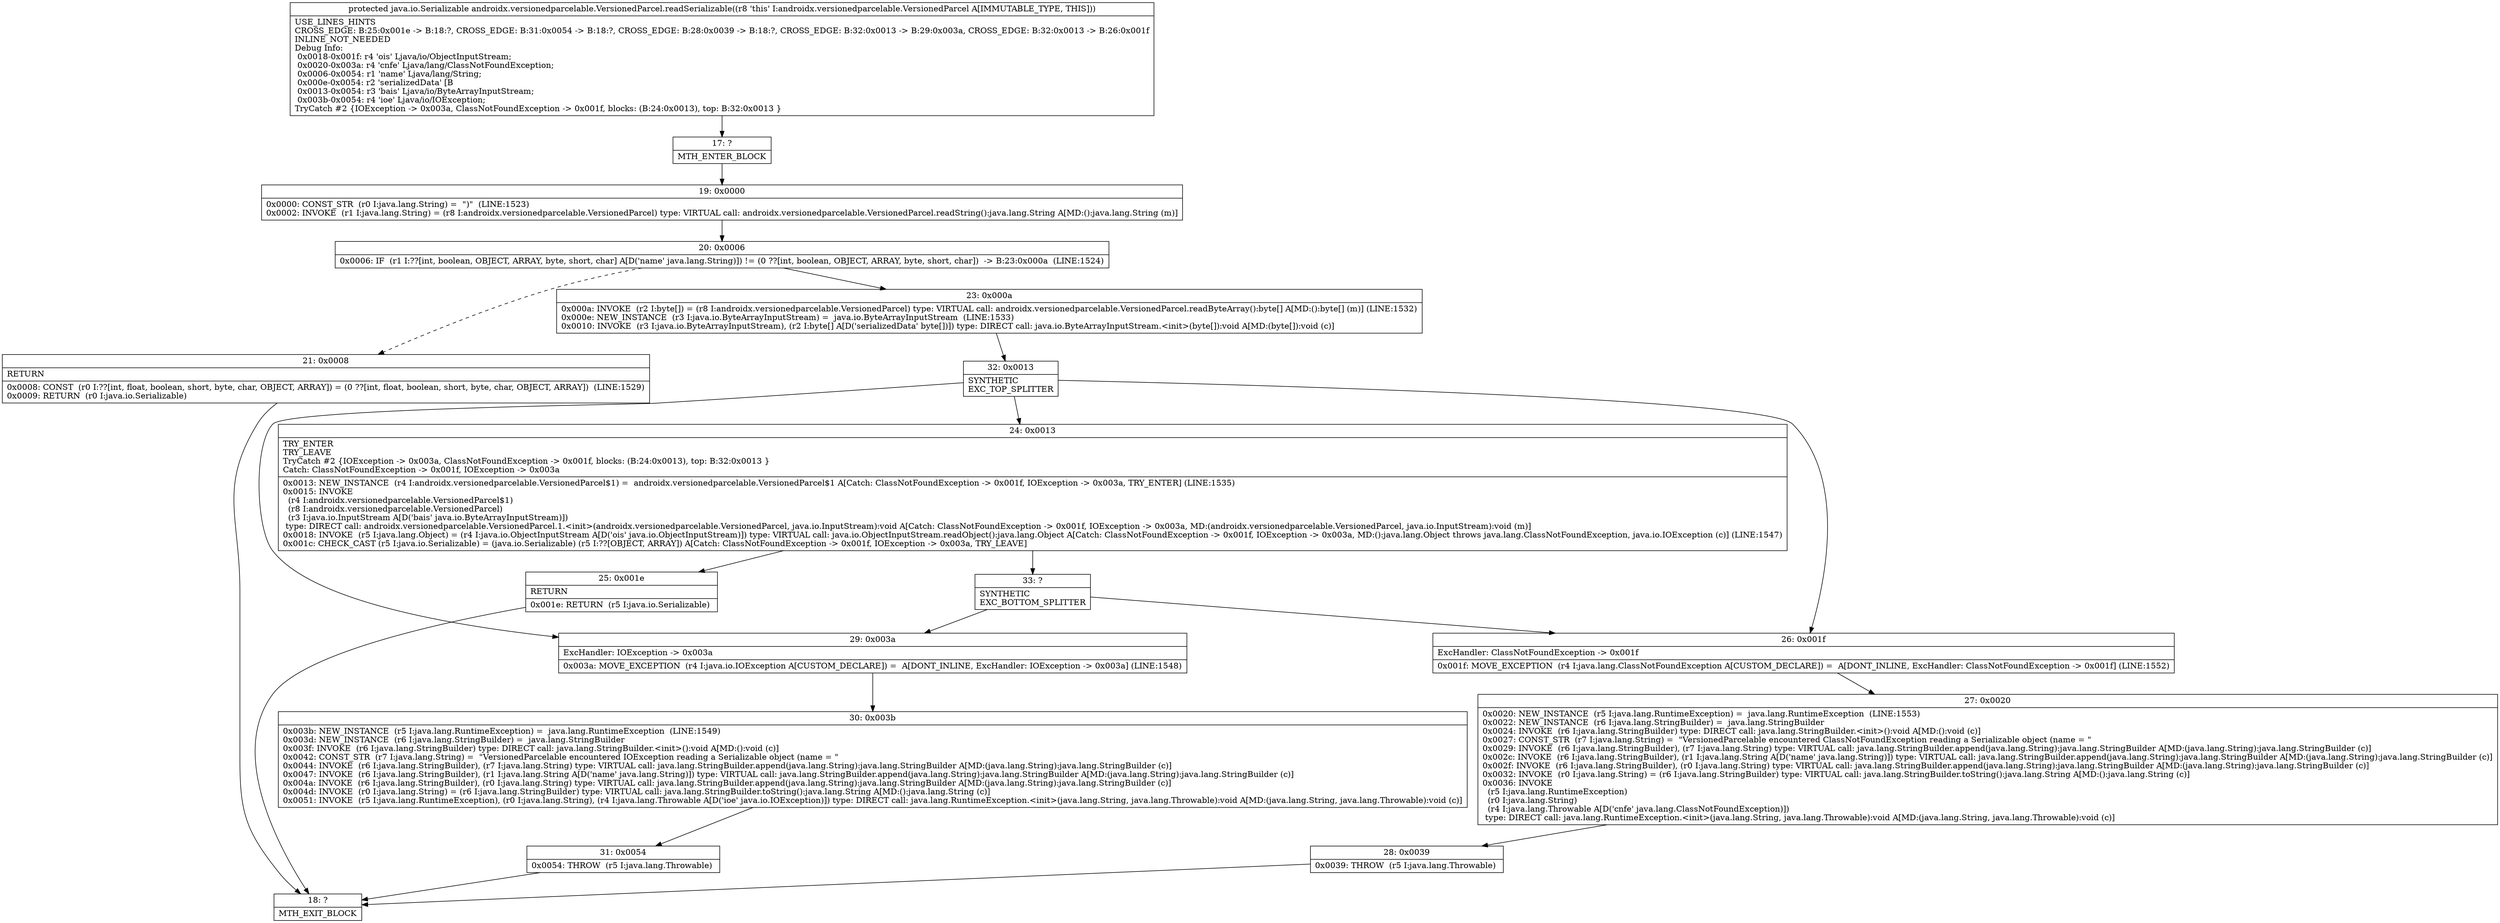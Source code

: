 digraph "CFG forandroidx.versionedparcelable.VersionedParcel.readSerializable()Ljava\/io\/Serializable;" {
Node_17 [shape=record,label="{17\:\ ?|MTH_ENTER_BLOCK\l}"];
Node_19 [shape=record,label="{19\:\ 0x0000|0x0000: CONST_STR  (r0 I:java.lang.String) =  \")\"  (LINE:1523)\l0x0002: INVOKE  (r1 I:java.lang.String) = (r8 I:androidx.versionedparcelable.VersionedParcel) type: VIRTUAL call: androidx.versionedparcelable.VersionedParcel.readString():java.lang.String A[MD:():java.lang.String (m)]\l}"];
Node_20 [shape=record,label="{20\:\ 0x0006|0x0006: IF  (r1 I:??[int, boolean, OBJECT, ARRAY, byte, short, char] A[D('name' java.lang.String)]) != (0 ??[int, boolean, OBJECT, ARRAY, byte, short, char])  \-\> B:23:0x000a  (LINE:1524)\l}"];
Node_21 [shape=record,label="{21\:\ 0x0008|RETURN\l|0x0008: CONST  (r0 I:??[int, float, boolean, short, byte, char, OBJECT, ARRAY]) = (0 ??[int, float, boolean, short, byte, char, OBJECT, ARRAY])  (LINE:1529)\l0x0009: RETURN  (r0 I:java.io.Serializable) \l}"];
Node_18 [shape=record,label="{18\:\ ?|MTH_EXIT_BLOCK\l}"];
Node_23 [shape=record,label="{23\:\ 0x000a|0x000a: INVOKE  (r2 I:byte[]) = (r8 I:androidx.versionedparcelable.VersionedParcel) type: VIRTUAL call: androidx.versionedparcelable.VersionedParcel.readByteArray():byte[] A[MD:():byte[] (m)] (LINE:1532)\l0x000e: NEW_INSTANCE  (r3 I:java.io.ByteArrayInputStream) =  java.io.ByteArrayInputStream  (LINE:1533)\l0x0010: INVOKE  (r3 I:java.io.ByteArrayInputStream), (r2 I:byte[] A[D('serializedData' byte[])]) type: DIRECT call: java.io.ByteArrayInputStream.\<init\>(byte[]):void A[MD:(byte[]):void (c)]\l}"];
Node_32 [shape=record,label="{32\:\ 0x0013|SYNTHETIC\lEXC_TOP_SPLITTER\l}"];
Node_24 [shape=record,label="{24\:\ 0x0013|TRY_ENTER\lTRY_LEAVE\lTryCatch #2 \{IOException \-\> 0x003a, ClassNotFoundException \-\> 0x001f, blocks: (B:24:0x0013), top: B:32:0x0013 \}\lCatch: ClassNotFoundException \-\> 0x001f, IOException \-\> 0x003a\l|0x0013: NEW_INSTANCE  (r4 I:androidx.versionedparcelable.VersionedParcel$1) =  androidx.versionedparcelable.VersionedParcel$1 A[Catch: ClassNotFoundException \-\> 0x001f, IOException \-\> 0x003a, TRY_ENTER] (LINE:1535)\l0x0015: INVOKE  \l  (r4 I:androidx.versionedparcelable.VersionedParcel$1)\l  (r8 I:androidx.versionedparcelable.VersionedParcel)\l  (r3 I:java.io.InputStream A[D('bais' java.io.ByteArrayInputStream)])\l type: DIRECT call: androidx.versionedparcelable.VersionedParcel.1.\<init\>(androidx.versionedparcelable.VersionedParcel, java.io.InputStream):void A[Catch: ClassNotFoundException \-\> 0x001f, IOException \-\> 0x003a, MD:(androidx.versionedparcelable.VersionedParcel, java.io.InputStream):void (m)]\l0x0018: INVOKE  (r5 I:java.lang.Object) = (r4 I:java.io.ObjectInputStream A[D('ois' java.io.ObjectInputStream)]) type: VIRTUAL call: java.io.ObjectInputStream.readObject():java.lang.Object A[Catch: ClassNotFoundException \-\> 0x001f, IOException \-\> 0x003a, MD:():java.lang.Object throws java.lang.ClassNotFoundException, java.io.IOException (c)] (LINE:1547)\l0x001c: CHECK_CAST (r5 I:java.io.Serializable) = (java.io.Serializable) (r5 I:??[OBJECT, ARRAY]) A[Catch: ClassNotFoundException \-\> 0x001f, IOException \-\> 0x003a, TRY_LEAVE]\l}"];
Node_25 [shape=record,label="{25\:\ 0x001e|RETURN\l|0x001e: RETURN  (r5 I:java.io.Serializable) \l}"];
Node_33 [shape=record,label="{33\:\ ?|SYNTHETIC\lEXC_BOTTOM_SPLITTER\l}"];
Node_29 [shape=record,label="{29\:\ 0x003a|ExcHandler: IOException \-\> 0x003a\l|0x003a: MOVE_EXCEPTION  (r4 I:java.io.IOException A[CUSTOM_DECLARE]) =  A[DONT_INLINE, ExcHandler: IOException \-\> 0x003a] (LINE:1548)\l}"];
Node_30 [shape=record,label="{30\:\ 0x003b|0x003b: NEW_INSTANCE  (r5 I:java.lang.RuntimeException) =  java.lang.RuntimeException  (LINE:1549)\l0x003d: NEW_INSTANCE  (r6 I:java.lang.StringBuilder) =  java.lang.StringBuilder \l0x003f: INVOKE  (r6 I:java.lang.StringBuilder) type: DIRECT call: java.lang.StringBuilder.\<init\>():void A[MD:():void (c)]\l0x0042: CONST_STR  (r7 I:java.lang.String) =  \"VersionedParcelable encountered IOException reading a Serializable object (name = \" \l0x0044: INVOKE  (r6 I:java.lang.StringBuilder), (r7 I:java.lang.String) type: VIRTUAL call: java.lang.StringBuilder.append(java.lang.String):java.lang.StringBuilder A[MD:(java.lang.String):java.lang.StringBuilder (c)]\l0x0047: INVOKE  (r6 I:java.lang.StringBuilder), (r1 I:java.lang.String A[D('name' java.lang.String)]) type: VIRTUAL call: java.lang.StringBuilder.append(java.lang.String):java.lang.StringBuilder A[MD:(java.lang.String):java.lang.StringBuilder (c)]\l0x004a: INVOKE  (r6 I:java.lang.StringBuilder), (r0 I:java.lang.String) type: VIRTUAL call: java.lang.StringBuilder.append(java.lang.String):java.lang.StringBuilder A[MD:(java.lang.String):java.lang.StringBuilder (c)]\l0x004d: INVOKE  (r0 I:java.lang.String) = (r6 I:java.lang.StringBuilder) type: VIRTUAL call: java.lang.StringBuilder.toString():java.lang.String A[MD:():java.lang.String (c)]\l0x0051: INVOKE  (r5 I:java.lang.RuntimeException), (r0 I:java.lang.String), (r4 I:java.lang.Throwable A[D('ioe' java.io.IOException)]) type: DIRECT call: java.lang.RuntimeException.\<init\>(java.lang.String, java.lang.Throwable):void A[MD:(java.lang.String, java.lang.Throwable):void (c)]\l}"];
Node_31 [shape=record,label="{31\:\ 0x0054|0x0054: THROW  (r5 I:java.lang.Throwable) \l}"];
Node_26 [shape=record,label="{26\:\ 0x001f|ExcHandler: ClassNotFoundException \-\> 0x001f\l|0x001f: MOVE_EXCEPTION  (r4 I:java.lang.ClassNotFoundException A[CUSTOM_DECLARE]) =  A[DONT_INLINE, ExcHandler: ClassNotFoundException \-\> 0x001f] (LINE:1552)\l}"];
Node_27 [shape=record,label="{27\:\ 0x0020|0x0020: NEW_INSTANCE  (r5 I:java.lang.RuntimeException) =  java.lang.RuntimeException  (LINE:1553)\l0x0022: NEW_INSTANCE  (r6 I:java.lang.StringBuilder) =  java.lang.StringBuilder \l0x0024: INVOKE  (r6 I:java.lang.StringBuilder) type: DIRECT call: java.lang.StringBuilder.\<init\>():void A[MD:():void (c)]\l0x0027: CONST_STR  (r7 I:java.lang.String) =  \"VersionedParcelable encountered ClassNotFoundException reading a Serializable object (name = \" \l0x0029: INVOKE  (r6 I:java.lang.StringBuilder), (r7 I:java.lang.String) type: VIRTUAL call: java.lang.StringBuilder.append(java.lang.String):java.lang.StringBuilder A[MD:(java.lang.String):java.lang.StringBuilder (c)]\l0x002c: INVOKE  (r6 I:java.lang.StringBuilder), (r1 I:java.lang.String A[D('name' java.lang.String)]) type: VIRTUAL call: java.lang.StringBuilder.append(java.lang.String):java.lang.StringBuilder A[MD:(java.lang.String):java.lang.StringBuilder (c)]\l0x002f: INVOKE  (r6 I:java.lang.StringBuilder), (r0 I:java.lang.String) type: VIRTUAL call: java.lang.StringBuilder.append(java.lang.String):java.lang.StringBuilder A[MD:(java.lang.String):java.lang.StringBuilder (c)]\l0x0032: INVOKE  (r0 I:java.lang.String) = (r6 I:java.lang.StringBuilder) type: VIRTUAL call: java.lang.StringBuilder.toString():java.lang.String A[MD:():java.lang.String (c)]\l0x0036: INVOKE  \l  (r5 I:java.lang.RuntimeException)\l  (r0 I:java.lang.String)\l  (r4 I:java.lang.Throwable A[D('cnfe' java.lang.ClassNotFoundException)])\l type: DIRECT call: java.lang.RuntimeException.\<init\>(java.lang.String, java.lang.Throwable):void A[MD:(java.lang.String, java.lang.Throwable):void (c)]\l}"];
Node_28 [shape=record,label="{28\:\ 0x0039|0x0039: THROW  (r5 I:java.lang.Throwable) \l}"];
MethodNode[shape=record,label="{protected java.io.Serializable androidx.versionedparcelable.VersionedParcel.readSerializable((r8 'this' I:androidx.versionedparcelable.VersionedParcel A[IMMUTABLE_TYPE, THIS]))  | USE_LINES_HINTS\lCROSS_EDGE: B:25:0x001e \-\> B:18:?, CROSS_EDGE: B:31:0x0054 \-\> B:18:?, CROSS_EDGE: B:28:0x0039 \-\> B:18:?, CROSS_EDGE: B:32:0x0013 \-\> B:29:0x003a, CROSS_EDGE: B:32:0x0013 \-\> B:26:0x001f\lINLINE_NOT_NEEDED\lDebug Info:\l  0x0018\-0x001f: r4 'ois' Ljava\/io\/ObjectInputStream;\l  0x0020\-0x003a: r4 'cnfe' Ljava\/lang\/ClassNotFoundException;\l  0x0006\-0x0054: r1 'name' Ljava\/lang\/String;\l  0x000e\-0x0054: r2 'serializedData' [B\l  0x0013\-0x0054: r3 'bais' Ljava\/io\/ByteArrayInputStream;\l  0x003b\-0x0054: r4 'ioe' Ljava\/io\/IOException;\lTryCatch #2 \{IOException \-\> 0x003a, ClassNotFoundException \-\> 0x001f, blocks: (B:24:0x0013), top: B:32:0x0013 \}\l}"];
MethodNode -> Node_17;Node_17 -> Node_19;
Node_19 -> Node_20;
Node_20 -> Node_21[style=dashed];
Node_20 -> Node_23;
Node_21 -> Node_18;
Node_23 -> Node_32;
Node_32 -> Node_24;
Node_32 -> Node_29;
Node_32 -> Node_26;
Node_24 -> Node_25;
Node_24 -> Node_33;
Node_25 -> Node_18;
Node_33 -> Node_29;
Node_33 -> Node_26;
Node_29 -> Node_30;
Node_30 -> Node_31;
Node_31 -> Node_18;
Node_26 -> Node_27;
Node_27 -> Node_28;
Node_28 -> Node_18;
}

